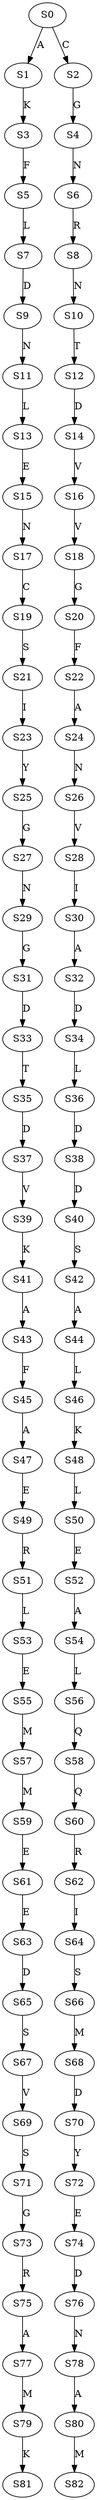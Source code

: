 strict digraph  {
	S0 -> S1 [ label = A ];
	S0 -> S2 [ label = C ];
	S1 -> S3 [ label = K ];
	S2 -> S4 [ label = G ];
	S3 -> S5 [ label = F ];
	S4 -> S6 [ label = N ];
	S5 -> S7 [ label = L ];
	S6 -> S8 [ label = R ];
	S7 -> S9 [ label = D ];
	S8 -> S10 [ label = N ];
	S9 -> S11 [ label = N ];
	S10 -> S12 [ label = T ];
	S11 -> S13 [ label = L ];
	S12 -> S14 [ label = D ];
	S13 -> S15 [ label = E ];
	S14 -> S16 [ label = V ];
	S15 -> S17 [ label = N ];
	S16 -> S18 [ label = V ];
	S17 -> S19 [ label = C ];
	S18 -> S20 [ label = G ];
	S19 -> S21 [ label = S ];
	S20 -> S22 [ label = F ];
	S21 -> S23 [ label = I ];
	S22 -> S24 [ label = A ];
	S23 -> S25 [ label = Y ];
	S24 -> S26 [ label = N ];
	S25 -> S27 [ label = G ];
	S26 -> S28 [ label = V ];
	S27 -> S29 [ label = N ];
	S28 -> S30 [ label = I ];
	S29 -> S31 [ label = G ];
	S30 -> S32 [ label = A ];
	S31 -> S33 [ label = D ];
	S32 -> S34 [ label = D ];
	S33 -> S35 [ label = T ];
	S34 -> S36 [ label = L ];
	S35 -> S37 [ label = D ];
	S36 -> S38 [ label = D ];
	S37 -> S39 [ label = V ];
	S38 -> S40 [ label = D ];
	S39 -> S41 [ label = K ];
	S40 -> S42 [ label = S ];
	S41 -> S43 [ label = A ];
	S42 -> S44 [ label = A ];
	S43 -> S45 [ label = F ];
	S44 -> S46 [ label = L ];
	S45 -> S47 [ label = A ];
	S46 -> S48 [ label = K ];
	S47 -> S49 [ label = E ];
	S48 -> S50 [ label = L ];
	S49 -> S51 [ label = R ];
	S50 -> S52 [ label = E ];
	S51 -> S53 [ label = L ];
	S52 -> S54 [ label = A ];
	S53 -> S55 [ label = E ];
	S54 -> S56 [ label = L ];
	S55 -> S57 [ label = M ];
	S56 -> S58 [ label = Q ];
	S57 -> S59 [ label = M ];
	S58 -> S60 [ label = Q ];
	S59 -> S61 [ label = E ];
	S60 -> S62 [ label = R ];
	S61 -> S63 [ label = E ];
	S62 -> S64 [ label = I ];
	S63 -> S65 [ label = D ];
	S64 -> S66 [ label = S ];
	S65 -> S67 [ label = S ];
	S66 -> S68 [ label = M ];
	S67 -> S69 [ label = V ];
	S68 -> S70 [ label = D ];
	S69 -> S71 [ label = S ];
	S70 -> S72 [ label = Y ];
	S71 -> S73 [ label = G ];
	S72 -> S74 [ label = E ];
	S73 -> S75 [ label = R ];
	S74 -> S76 [ label = D ];
	S75 -> S77 [ label = A ];
	S76 -> S78 [ label = N ];
	S77 -> S79 [ label = M ];
	S78 -> S80 [ label = A ];
	S79 -> S81 [ label = K ];
	S80 -> S82 [ label = M ];
}
